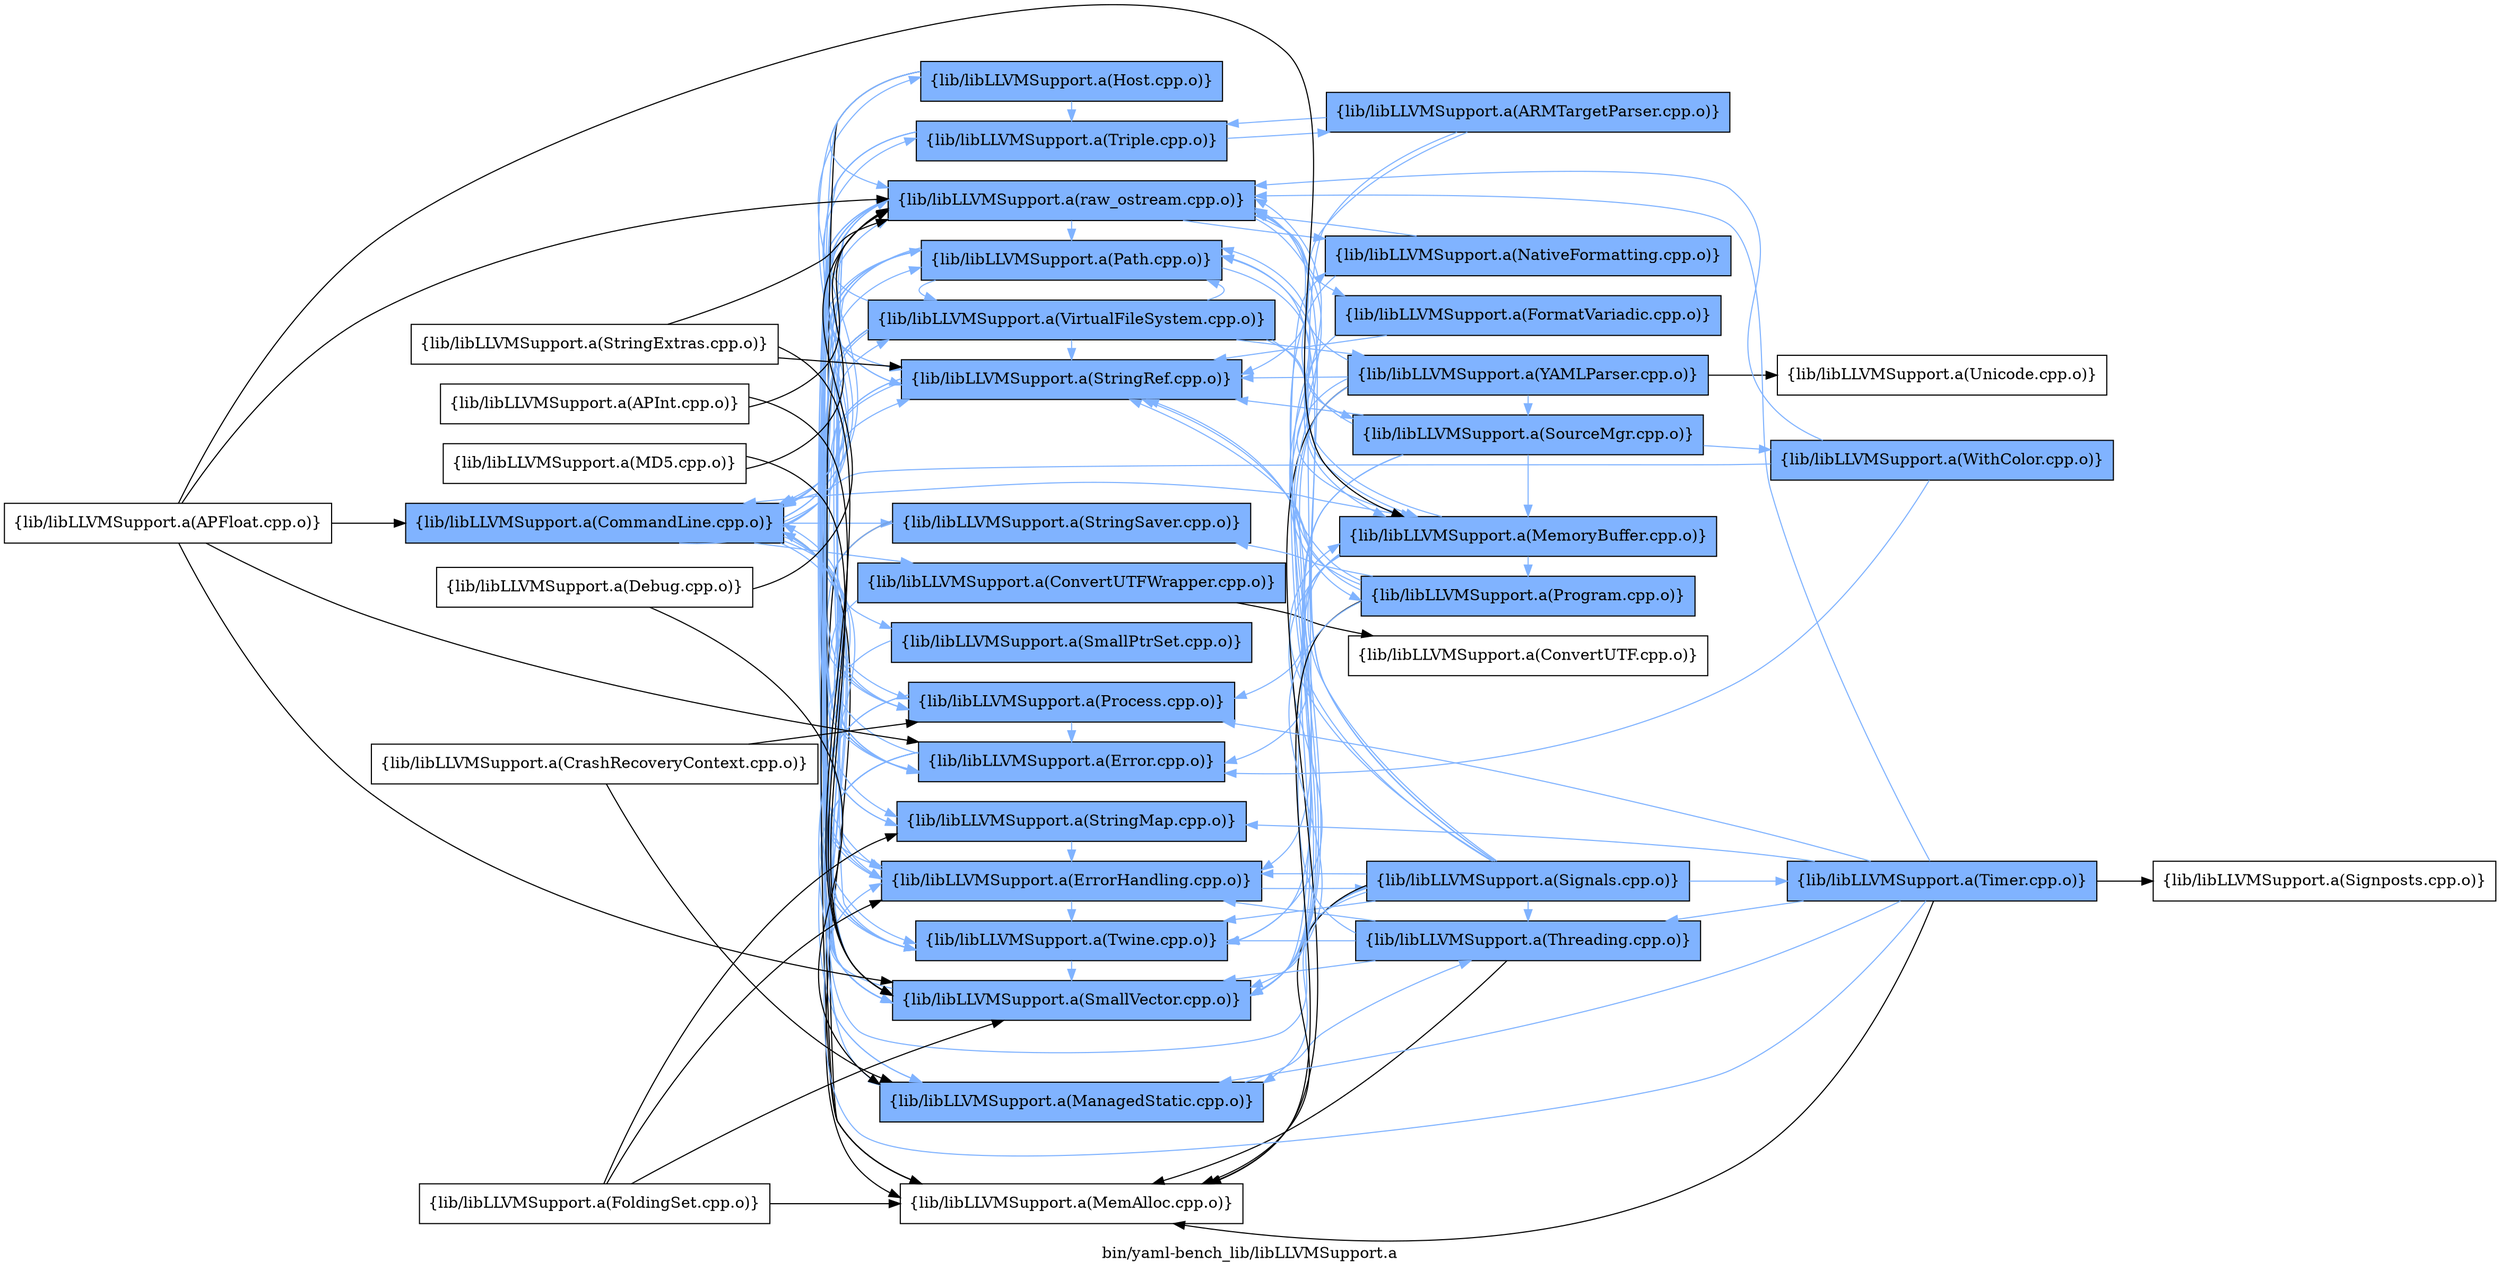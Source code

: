 digraph "bin/yaml-bench_lib/libLLVMSupport.a" {
	label="bin/yaml-bench_lib/libLLVMSupport.a";
	rankdir=LR;
	{ rank=same; Node0x55bc0550d178;  }
	{ rank=same; Node0x55bc0550cf48; Node0x55bc0550e848; Node0x55bc0550cfe8; Node0x55bc0550d8f8; Node0x55bc0550e4d8; Node0x55bc0550eac8; Node0x55bc0550cf98; Node0x55bc0550e898; Node0x55bc0550e078; Node0x55bc0550ed98; Node0x55bc0550ecf8; Node0x55bc0550e3e8; Node0x55bc0550d678; Node0x55bc0550e028; Node0x55bc0550cd18; Node0x55bc0550d538; Node0x55bc0550e208;  }
	{ rank=same; Node0x55bc0550eb18; Node0x55bc0550d3a8; Node0x55bc0550e168; Node0x55bc0550f068; Node0x55bc0550f1f8; Node0x55bc0550dbc8; Node0x55bc0550eb68; Node0x55bc0550e758; Node0x55bc0550ee38; Node0x55bc0550e8e8;  }
	{ rank=same; Node0x55bc0550ddf8; Node0x55bc0550cea8; Node0x55bc0550e438;  }

	Node0x55bc0550d178 [shape=record,shape=box,group=1,style=filled,fillcolor="0.600000 0.5 1",label="{lib/libLLVMSupport.a(CommandLine.cpp.o)}"];
	Node0x55bc0550d178 -> Node0x55bc0550cf48[color="0.600000 0.5 1"];
	Node0x55bc0550d178 -> Node0x55bc0550e848[color="0.600000 0.5 1"];
	Node0x55bc0550d178 -> Node0x55bc0550cfe8[color="0.600000 0.5 1"];
	Node0x55bc0550d178 -> Node0x55bc0550d8f8[color="0.600000 0.5 1"];
	Node0x55bc0550d178 -> Node0x55bc0550e4d8;
	Node0x55bc0550d178 -> Node0x55bc0550eac8[color="0.600000 0.5 1"];
	Node0x55bc0550d178 -> Node0x55bc0550cf98[color="0.600000 0.5 1"];
	Node0x55bc0550d178 -> Node0x55bc0550e898[color="0.600000 0.5 1"];
	Node0x55bc0550d178 -> Node0x55bc0550e078[color="0.600000 0.5 1"];
	Node0x55bc0550d178 -> Node0x55bc0550ed98[color="0.600000 0.5 1"];
	Node0x55bc0550d178 -> Node0x55bc0550ecf8[color="0.600000 0.5 1"];
	Node0x55bc0550d178 -> Node0x55bc0550e3e8[color="0.600000 0.5 1"];
	Node0x55bc0550d178 -> Node0x55bc0550d678[color="0.600000 0.5 1"];
	Node0x55bc0550d178 -> Node0x55bc0550e028[color="0.600000 0.5 1"];
	Node0x55bc0550d178 -> Node0x55bc0550cd18[color="0.600000 0.5 1"];
	Node0x55bc0550d178 -> Node0x55bc0550d538[color="0.600000 0.5 1"];
	Node0x55bc0550d178 -> Node0x55bc0550e208[color="0.600000 0.5 1"];
	Node0x55bc0550e4d8 [shape=record,shape=box,group=0,label="{lib/libLLVMSupport.a(MemAlloc.cpp.o)}"];
	Node0x55bc0550f1f8 [shape=record,shape=box,group=1,style=filled,fillcolor="0.600000 0.5 1",label="{lib/libLLVMSupport.a(MemoryBuffer.cpp.o)}"];
	Node0x55bc0550f1f8 -> Node0x55bc0550d178[color="0.600000 0.5 1"];
	Node0x55bc0550f1f8 -> Node0x55bc0550e848[color="0.600000 0.5 1"];
	Node0x55bc0550f1f8 -> Node0x55bc0550cf98[color="0.600000 0.5 1"];
	Node0x55bc0550f1f8 -> Node0x55bc0550e3e8[color="0.600000 0.5 1"];
	Node0x55bc0550f1f8 -> Node0x55bc0550d538[color="0.600000 0.5 1"];
	Node0x55bc0550f1f8 -> Node0x55bc0550e208[color="0.600000 0.5 1"];
	Node0x55bc0550f1f8 -> Node0x55bc0550e8e8[color="0.600000 0.5 1"];
	Node0x55bc0550dbc8 [shape=record,shape=box,group=1,style=filled,fillcolor="0.600000 0.5 1",label="{lib/libLLVMSupport.a(SourceMgr.cpp.o)}"];
	Node0x55bc0550dbc8 -> Node0x55bc0550f1f8[color="0.600000 0.5 1"];
	Node0x55bc0550dbc8 -> Node0x55bc0550cf98[color="0.600000 0.5 1"];
	Node0x55bc0550dbc8 -> Node0x55bc0550ed98[color="0.600000 0.5 1"];
	Node0x55bc0550dbc8 -> Node0x55bc0550e3e8[color="0.600000 0.5 1"];
	Node0x55bc0550dbc8 -> Node0x55bc0550cea8[color="0.600000 0.5 1"];
	Node0x55bc0550dbc8 -> Node0x55bc0550e028[color="0.600000 0.5 1"];
	Node0x55bc0550ddf8 [shape=record,shape=box,group=1,style=filled,fillcolor="0.600000 0.5 1",label="{lib/libLLVMSupport.a(Timer.cpp.o)}"];
	Node0x55bc0550ddf8 -> Node0x55bc0550d178[color="0.600000 0.5 1"];
	Node0x55bc0550ddf8 -> Node0x55bc0550d8f8[color="0.600000 0.5 1"];
	Node0x55bc0550ddf8 -> Node0x55bc0550e4d8;
	Node0x55bc0550ddf8 -> Node0x55bc0550e898[color="0.600000 0.5 1"];
	Node0x55bc0550ddf8 -> Node0x55bc0550d0d8;
	Node0x55bc0550ddf8 -> Node0x55bc0550e028[color="0.600000 0.5 1"];
	Node0x55bc0550ddf8 -> Node0x55bc0550e208[color="0.600000 0.5 1"];
	Node0x55bc0550ddf8 -> Node0x55bc0550e168[color="0.600000 0.5 1"];
	Node0x55bc0550e3e8 [shape=record,shape=box,group=1,style=filled,fillcolor="0.600000 0.5 1",label="{lib/libLLVMSupport.a(Twine.cpp.o)}"];
	Node0x55bc0550e3e8 -> Node0x55bc0550cf98[color="0.600000 0.5 1"];
	Node0x55bc0550e3e8 -> Node0x55bc0550e028[color="0.600000 0.5 1"];
	Node0x55bc0550eb68 [shape=record,shape=box,group=1,style=filled,fillcolor="0.600000 0.5 1",label="{lib/libLLVMSupport.a(YAMLParser.cpp.o)}"];
	Node0x55bc0550eb68 -> Node0x55bc0550cfe8[color="0.600000 0.5 1"];
	Node0x55bc0550eb68 -> Node0x55bc0550e4d8;
	Node0x55bc0550eb68 -> Node0x55bc0550f1f8[color="0.600000 0.5 1"];
	Node0x55bc0550eb68 -> Node0x55bc0550cf98[color="0.600000 0.5 1"];
	Node0x55bc0550eb68 -> Node0x55bc0550dbc8[color="0.600000 0.5 1"];
	Node0x55bc0550eb68 -> Node0x55bc0550ed98[color="0.600000 0.5 1"];
	Node0x55bc0550eb68 -> Node0x55bc0550e438;
	Node0x55bc0550eb68 -> Node0x55bc0550e028[color="0.600000 0.5 1"];
	Node0x55bc0550e028 [shape=record,shape=box,group=1,style=filled,fillcolor="0.600000 0.5 1",label="{lib/libLLVMSupport.a(raw_ostream.cpp.o)}"];
	Node0x55bc0550e028 -> Node0x55bc0550d178[color="0.600000 0.5 1"];
	Node0x55bc0550e028 -> Node0x55bc0550e848[color="0.600000 0.5 1"];
	Node0x55bc0550e028 -> Node0x55bc0550cfe8[color="0.600000 0.5 1"];
	Node0x55bc0550e028 -> Node0x55bc0550cf98[color="0.600000 0.5 1"];
	Node0x55bc0550e028 -> Node0x55bc0550e3e8[color="0.600000 0.5 1"];
	Node0x55bc0550e028 -> Node0x55bc0550e758[color="0.600000 0.5 1"];
	Node0x55bc0550e028 -> Node0x55bc0550ee38[color="0.600000 0.5 1"];
	Node0x55bc0550e028 -> Node0x55bc0550d538[color="0.600000 0.5 1"];
	Node0x55bc0550e028 -> Node0x55bc0550e208[color="0.600000 0.5 1"];
	Node0x55bc0550e028 -> Node0x55bc0550e8e8[color="0.600000 0.5 1"];
	Node0x55bc0550e208 [shape=record,shape=box,group=1,style=filled,fillcolor="0.600000 0.5 1",label="{lib/libLLVMSupport.a(Process.cpp.o)}"];
	Node0x55bc0550e208 -> Node0x55bc0550e848[color="0.600000 0.5 1"];
	Node0x55bc0550e208 -> Node0x55bc0550d8f8[color="0.600000 0.5 1"];
	Node0x55bc0550e208 -> Node0x55bc0550cf98[color="0.600000 0.5 1"];
	Node0x55bc0550e208 -> Node0x55bc0550d538[color="0.600000 0.5 1"];
	Node0x55bc0550cf48 [shape=record,shape=box,group=1,style=filled,fillcolor="0.600000 0.5 1",label="{lib/libLLVMSupport.a(ConvertUTFWrapper.cpp.o)}"];
	Node0x55bc0550cf48 -> Node0x55bc0550eb18;
	Node0x55bc0550cf48 -> Node0x55bc0550cf98[color="0.600000 0.5 1"];
	Node0x55bc0550e848 [shape=record,shape=box,group=1,style=filled,fillcolor="0.600000 0.5 1",label="{lib/libLLVMSupport.a(Error.cpp.o)}"];
	Node0x55bc0550e848 -> Node0x55bc0550d178[color="0.600000 0.5 1"];
	Node0x55bc0550e848 -> Node0x55bc0550cfe8[color="0.600000 0.5 1"];
	Node0x55bc0550e848 -> Node0x55bc0550d8f8[color="0.600000 0.5 1"];
	Node0x55bc0550e848 -> Node0x55bc0550cf98[color="0.600000 0.5 1"];
	Node0x55bc0550e848 -> Node0x55bc0550e3e8[color="0.600000 0.5 1"];
	Node0x55bc0550e848 -> Node0x55bc0550e028[color="0.600000 0.5 1"];
	Node0x55bc0550cfe8 [shape=record,shape=box,group=1,style=filled,fillcolor="0.600000 0.5 1",label="{lib/libLLVMSupport.a(ErrorHandling.cpp.o)}"];
	Node0x55bc0550cfe8 -> Node0x55bc0550e3e8[color="0.600000 0.5 1"];
	Node0x55bc0550cfe8 -> Node0x55bc0550e028[color="0.600000 0.5 1"];
	Node0x55bc0550cfe8 -> Node0x55bc0550d3a8[color="0.600000 0.5 1"];
	Node0x55bc0550d8f8 [shape=record,shape=box,group=1,style=filled,fillcolor="0.600000 0.5 1",label="{lib/libLLVMSupport.a(ManagedStatic.cpp.o)}"];
	Node0x55bc0550d8f8 -> Node0x55bc0550e168[color="0.600000 0.5 1"];
	Node0x55bc0550eac8 [shape=record,shape=box,group=1,style=filled,fillcolor="0.600000 0.5 1",label="{lib/libLLVMSupport.a(SmallPtrSet.cpp.o)}"];
	Node0x55bc0550eac8 -> Node0x55bc0550cfe8[color="0.600000 0.5 1"];
	Node0x55bc0550cf98 [shape=record,shape=box,group=1,style=filled,fillcolor="0.600000 0.5 1",label="{lib/libLLVMSupport.a(SmallVector.cpp.o)}"];
	Node0x55bc0550cf98 -> Node0x55bc0550cfe8[color="0.600000 0.5 1"];
	Node0x55bc0550e898 [shape=record,shape=box,group=1,style=filled,fillcolor="0.600000 0.5 1",label="{lib/libLLVMSupport.a(StringMap.cpp.o)}"];
	Node0x55bc0550e898 -> Node0x55bc0550cfe8[color="0.600000 0.5 1"];
	Node0x55bc0550e078 [shape=record,shape=box,group=1,style=filled,fillcolor="0.600000 0.5 1",label="{lib/libLLVMSupport.a(StringSaver.cpp.o)}"];
	Node0x55bc0550e078 -> Node0x55bc0550e4d8;
	Node0x55bc0550e078 -> Node0x55bc0550cf98[color="0.600000 0.5 1"];
	Node0x55bc0550ed98 [shape=record,shape=box,group=1,style=filled,fillcolor="0.600000 0.5 1",label="{lib/libLLVMSupport.a(StringRef.cpp.o)}"];
	Node0x55bc0550ed98 -> Node0x55bc0550d178[color="0.600000 0.5 1"];
	Node0x55bc0550ed98 -> Node0x55bc0550e848[color="0.600000 0.5 1"];
	Node0x55bc0550ed98 -> Node0x55bc0550cf98[color="0.600000 0.5 1"];
	Node0x55bc0550ecf8 [shape=record,shape=box,group=1,style=filled,fillcolor="0.600000 0.5 1",label="{lib/libLLVMSupport.a(Triple.cpp.o)}"];
	Node0x55bc0550ecf8 -> Node0x55bc0550cf98[color="0.600000 0.5 1"];
	Node0x55bc0550ecf8 -> Node0x55bc0550ed98[color="0.600000 0.5 1"];
	Node0x55bc0550ecf8 -> Node0x55bc0550f068[color="0.600000 0.5 1"];
	Node0x55bc0550ecf8 -> Node0x55bc0550e3e8[color="0.600000 0.5 1"];
	Node0x55bc0550d678 [shape=record,shape=box,group=1,style=filled,fillcolor="0.600000 0.5 1",label="{lib/libLLVMSupport.a(VirtualFileSystem.cpp.o)}"];
	Node0x55bc0550d678 -> Node0x55bc0550d178[color="0.600000 0.5 1"];
	Node0x55bc0550d678 -> Node0x55bc0550e848[color="0.600000 0.5 1"];
	Node0x55bc0550d678 -> Node0x55bc0550e4d8;
	Node0x55bc0550d678 -> Node0x55bc0550f1f8[color="0.600000 0.5 1"];
	Node0x55bc0550d678 -> Node0x55bc0550cf98[color="0.600000 0.5 1"];
	Node0x55bc0550d678 -> Node0x55bc0550dbc8[color="0.600000 0.5 1"];
	Node0x55bc0550d678 -> Node0x55bc0550e898[color="0.600000 0.5 1"];
	Node0x55bc0550d678 -> Node0x55bc0550ed98[color="0.600000 0.5 1"];
	Node0x55bc0550d678 -> Node0x55bc0550e3e8[color="0.600000 0.5 1"];
	Node0x55bc0550d678 -> Node0x55bc0550eb68[color="0.600000 0.5 1"];
	Node0x55bc0550d678 -> Node0x55bc0550e028[color="0.600000 0.5 1"];
	Node0x55bc0550d678 -> Node0x55bc0550d538[color="0.600000 0.5 1"];
	Node0x55bc0550cd18 [shape=record,shape=box,group=1,style=filled,fillcolor="0.600000 0.5 1",label="{lib/libLLVMSupport.a(Host.cpp.o)}"];
	Node0x55bc0550cd18 -> Node0x55bc0550e4d8;
	Node0x55bc0550cd18 -> Node0x55bc0550e898[color="0.600000 0.5 1"];
	Node0x55bc0550cd18 -> Node0x55bc0550ed98[color="0.600000 0.5 1"];
	Node0x55bc0550cd18 -> Node0x55bc0550ecf8[color="0.600000 0.5 1"];
	Node0x55bc0550cd18 -> Node0x55bc0550e028[color="0.600000 0.5 1"];
	Node0x55bc0550d538 [shape=record,shape=box,group=1,style=filled,fillcolor="0.600000 0.5 1",label="{lib/libLLVMSupport.a(Path.cpp.o)}"];
	Node0x55bc0550d538 -> Node0x55bc0550d178[color="0.600000 0.5 1"];
	Node0x55bc0550d538 -> Node0x55bc0550e848[color="0.600000 0.5 1"];
	Node0x55bc0550d538 -> Node0x55bc0550f1f8[color="0.600000 0.5 1"];
	Node0x55bc0550d538 -> Node0x55bc0550cf98[color="0.600000 0.5 1"];
	Node0x55bc0550d538 -> Node0x55bc0550ed98[color="0.600000 0.5 1"];
	Node0x55bc0550d538 -> Node0x55bc0550e3e8[color="0.600000 0.5 1"];
	Node0x55bc0550d538 -> Node0x55bc0550d678[color="0.600000 0.5 1"];
	Node0x55bc0550d538 -> Node0x55bc0550e208[color="0.600000 0.5 1"];
	Node0x55bc0550eb18 [shape=record,shape=box,group=0,label="{lib/libLLVMSupport.a(ConvertUTF.cpp.o)}"];
	Node0x55bc0550d3a8 [shape=record,shape=box,group=1,style=filled,fillcolor="0.600000 0.5 1",label="{lib/libLLVMSupport.a(Signals.cpp.o)}"];
	Node0x55bc0550d3a8 -> Node0x55bc0550d178[color="0.600000 0.5 1"];
	Node0x55bc0550d3a8 -> Node0x55bc0550cfe8[color="0.600000 0.5 1"];
	Node0x55bc0550d3a8 -> Node0x55bc0550d8f8[color="0.600000 0.5 1"];
	Node0x55bc0550d3a8 -> Node0x55bc0550e4d8;
	Node0x55bc0550d3a8 -> Node0x55bc0550f1f8[color="0.600000 0.5 1"];
	Node0x55bc0550d3a8 -> Node0x55bc0550cf98[color="0.600000 0.5 1"];
	Node0x55bc0550d3a8 -> Node0x55bc0550ed98[color="0.600000 0.5 1"];
	Node0x55bc0550d3a8 -> Node0x55bc0550ddf8[color="0.600000 0.5 1"];
	Node0x55bc0550d3a8 -> Node0x55bc0550e3e8[color="0.600000 0.5 1"];
	Node0x55bc0550d3a8 -> Node0x55bc0550e028[color="0.600000 0.5 1"];
	Node0x55bc0550d3a8 -> Node0x55bc0550e758[color="0.600000 0.5 1"];
	Node0x55bc0550d3a8 -> Node0x55bc0550d538[color="0.600000 0.5 1"];
	Node0x55bc0550d3a8 -> Node0x55bc0550e168[color="0.600000 0.5 1"];
	Node0x55bc0550dc68 [shape=record,shape=box,group=0,label="{lib/libLLVMSupport.a(Debug.cpp.o)}"];
	Node0x55bc0550dc68 -> Node0x55bc0550d8f8;
	Node0x55bc0550dc68 -> Node0x55bc0550e028;
	Node0x55bc0550e168 [shape=record,shape=box,group=1,style=filled,fillcolor="0.600000 0.5 1",label="{lib/libLLVMSupport.a(Threading.cpp.o)}"];
	Node0x55bc0550e168 -> Node0x55bc0550cfe8[color="0.600000 0.5 1"];
	Node0x55bc0550e168 -> Node0x55bc0550e4d8;
	Node0x55bc0550e168 -> Node0x55bc0550cf98[color="0.600000 0.5 1"];
	Node0x55bc0550e168 -> Node0x55bc0550ed98[color="0.600000 0.5 1"];
	Node0x55bc0550e168 -> Node0x55bc0550e3e8[color="0.600000 0.5 1"];
	Node0x55bc0550e8e8 [shape=record,shape=box,group=1,style=filled,fillcolor="0.600000 0.5 1",label="{lib/libLLVMSupport.a(Program.cpp.o)}"];
	Node0x55bc0550e8e8 -> Node0x55bc0550e4d8;
	Node0x55bc0550e8e8 -> Node0x55bc0550cf98[color="0.600000 0.5 1"];
	Node0x55bc0550e8e8 -> Node0x55bc0550e078[color="0.600000 0.5 1"];
	Node0x55bc0550e8e8 -> Node0x55bc0550ed98[color="0.600000 0.5 1"];
	Node0x55bc0550e8e8 -> Node0x55bc0550e028[color="0.600000 0.5 1"];
	Node0x55bc0550e8e8 -> Node0x55bc0550d538[color="0.600000 0.5 1"];
	Node0x55bc0550cea8 [shape=record,shape=box,group=1,style=filled,fillcolor="0.600000 0.5 1",label="{lib/libLLVMSupport.a(WithColor.cpp.o)}"];
	Node0x55bc0550cea8 -> Node0x55bc0550d178[color="0.600000 0.5 1"];
	Node0x55bc0550cea8 -> Node0x55bc0550e848[color="0.600000 0.5 1"];
	Node0x55bc0550cea8 -> Node0x55bc0550e028[color="0.600000 0.5 1"];
	Node0x55bc0550d448 [shape=record,shape=box,group=0,label="{lib/libLLVMSupport.a(APFloat.cpp.o)}"];
	Node0x55bc0550d448 -> Node0x55bc0550d178;
	Node0x55bc0550d448 -> Node0x55bc0550e848;
	Node0x55bc0550d448 -> Node0x55bc0550f1f8;
	Node0x55bc0550d448 -> Node0x55bc0550cf98;
	Node0x55bc0550d448 -> Node0x55bc0550e028;
	Node0x55bc0550efc8 [shape=record,shape=box,group=0,label="{lib/libLLVMSupport.a(APInt.cpp.o)}"];
	Node0x55bc0550efc8 -> Node0x55bc0550cf98;
	Node0x55bc0550efc8 -> Node0x55bc0550e028;
	Node0x55bc0550e348 [shape=record,shape=box,group=0,label="{lib/libLLVMSupport.a(FoldingSet.cpp.o)}"];
	Node0x55bc0550e348 -> Node0x55bc0550cfe8;
	Node0x55bc0550e348 -> Node0x55bc0550e4d8;
	Node0x55bc0550e348 -> Node0x55bc0550cf98;
	Node0x55bc0550e348 -> Node0x55bc0550e898;
	Node0x55bc0550d0d8 [shape=record,shape=box,group=0,label="{lib/libLLVMSupport.a(Signposts.cpp.o)}"];
	Node0x55bc0550f068 [shape=record,shape=box,group=1,style=filled,fillcolor="0.600000 0.5 1",label="{lib/libLLVMSupport.a(ARMTargetParser.cpp.o)}"];
	Node0x55bc0550f068 -> Node0x55bc0550cf98[color="0.600000 0.5 1"];
	Node0x55bc0550f068 -> Node0x55bc0550ed98[color="0.600000 0.5 1"];
	Node0x55bc0550f068 -> Node0x55bc0550ecf8[color="0.600000 0.5 1"];
	Node0x55bc0550e438 [shape=record,shape=box,group=0,label="{lib/libLLVMSupport.a(Unicode.cpp.o)}"];
	Node0x55bc0550e758 [shape=record,shape=box,group=1,style=filled,fillcolor="0.600000 0.5 1",label="{lib/libLLVMSupport.a(NativeFormatting.cpp.o)}"];
	Node0x55bc0550e758 -> Node0x55bc0550cf98[color="0.600000 0.5 1"];
	Node0x55bc0550e758 -> Node0x55bc0550e028[color="0.600000 0.5 1"];
	Node0x55bc0550ee38 [shape=record,shape=box,group=1,style=filled,fillcolor="0.600000 0.5 1",label="{lib/libLLVMSupport.a(FormatVariadic.cpp.o)}"];
	Node0x55bc0550ee38 -> Node0x55bc0550cf98[color="0.600000 0.5 1"];
	Node0x55bc0550ee38 -> Node0x55bc0550ed98[color="0.600000 0.5 1"];
	Node0x55bc0550dd08 [shape=record,shape=box,group=0,label="{lib/libLLVMSupport.a(MD5.cpp.o)}"];
	Node0x55bc0550dd08 -> Node0x55bc0550cf98;
	Node0x55bc0550dd08 -> Node0x55bc0550e028;
	Node0x55bc0550e988 [shape=record,shape=box,group=0,label="{lib/libLLVMSupport.a(CrashRecoveryContext.cpp.o)}"];
	Node0x55bc0550e988 -> Node0x55bc0550d8f8;
	Node0x55bc0550e988 -> Node0x55bc0550e208;
	Node0x55bc0550f018 [shape=record,shape=box,group=0,label="{lib/libLLVMSupport.a(StringExtras.cpp.o)}"];
	Node0x55bc0550f018 -> Node0x55bc0550cf98;
	Node0x55bc0550f018 -> Node0x55bc0550ed98;
	Node0x55bc0550f018 -> Node0x55bc0550e028;
}
